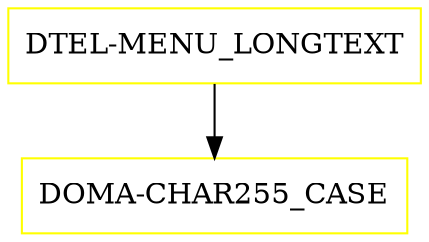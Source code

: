 digraph G {
  "DTEL-MENU_LONGTEXT" [shape=box,color=yellow];
  "DOMA-CHAR255_CASE" [shape=box,color=yellow,URL="./DOMA_CHAR255_CASE.html"];
  "DTEL-MENU_LONGTEXT" -> "DOMA-CHAR255_CASE";
}
